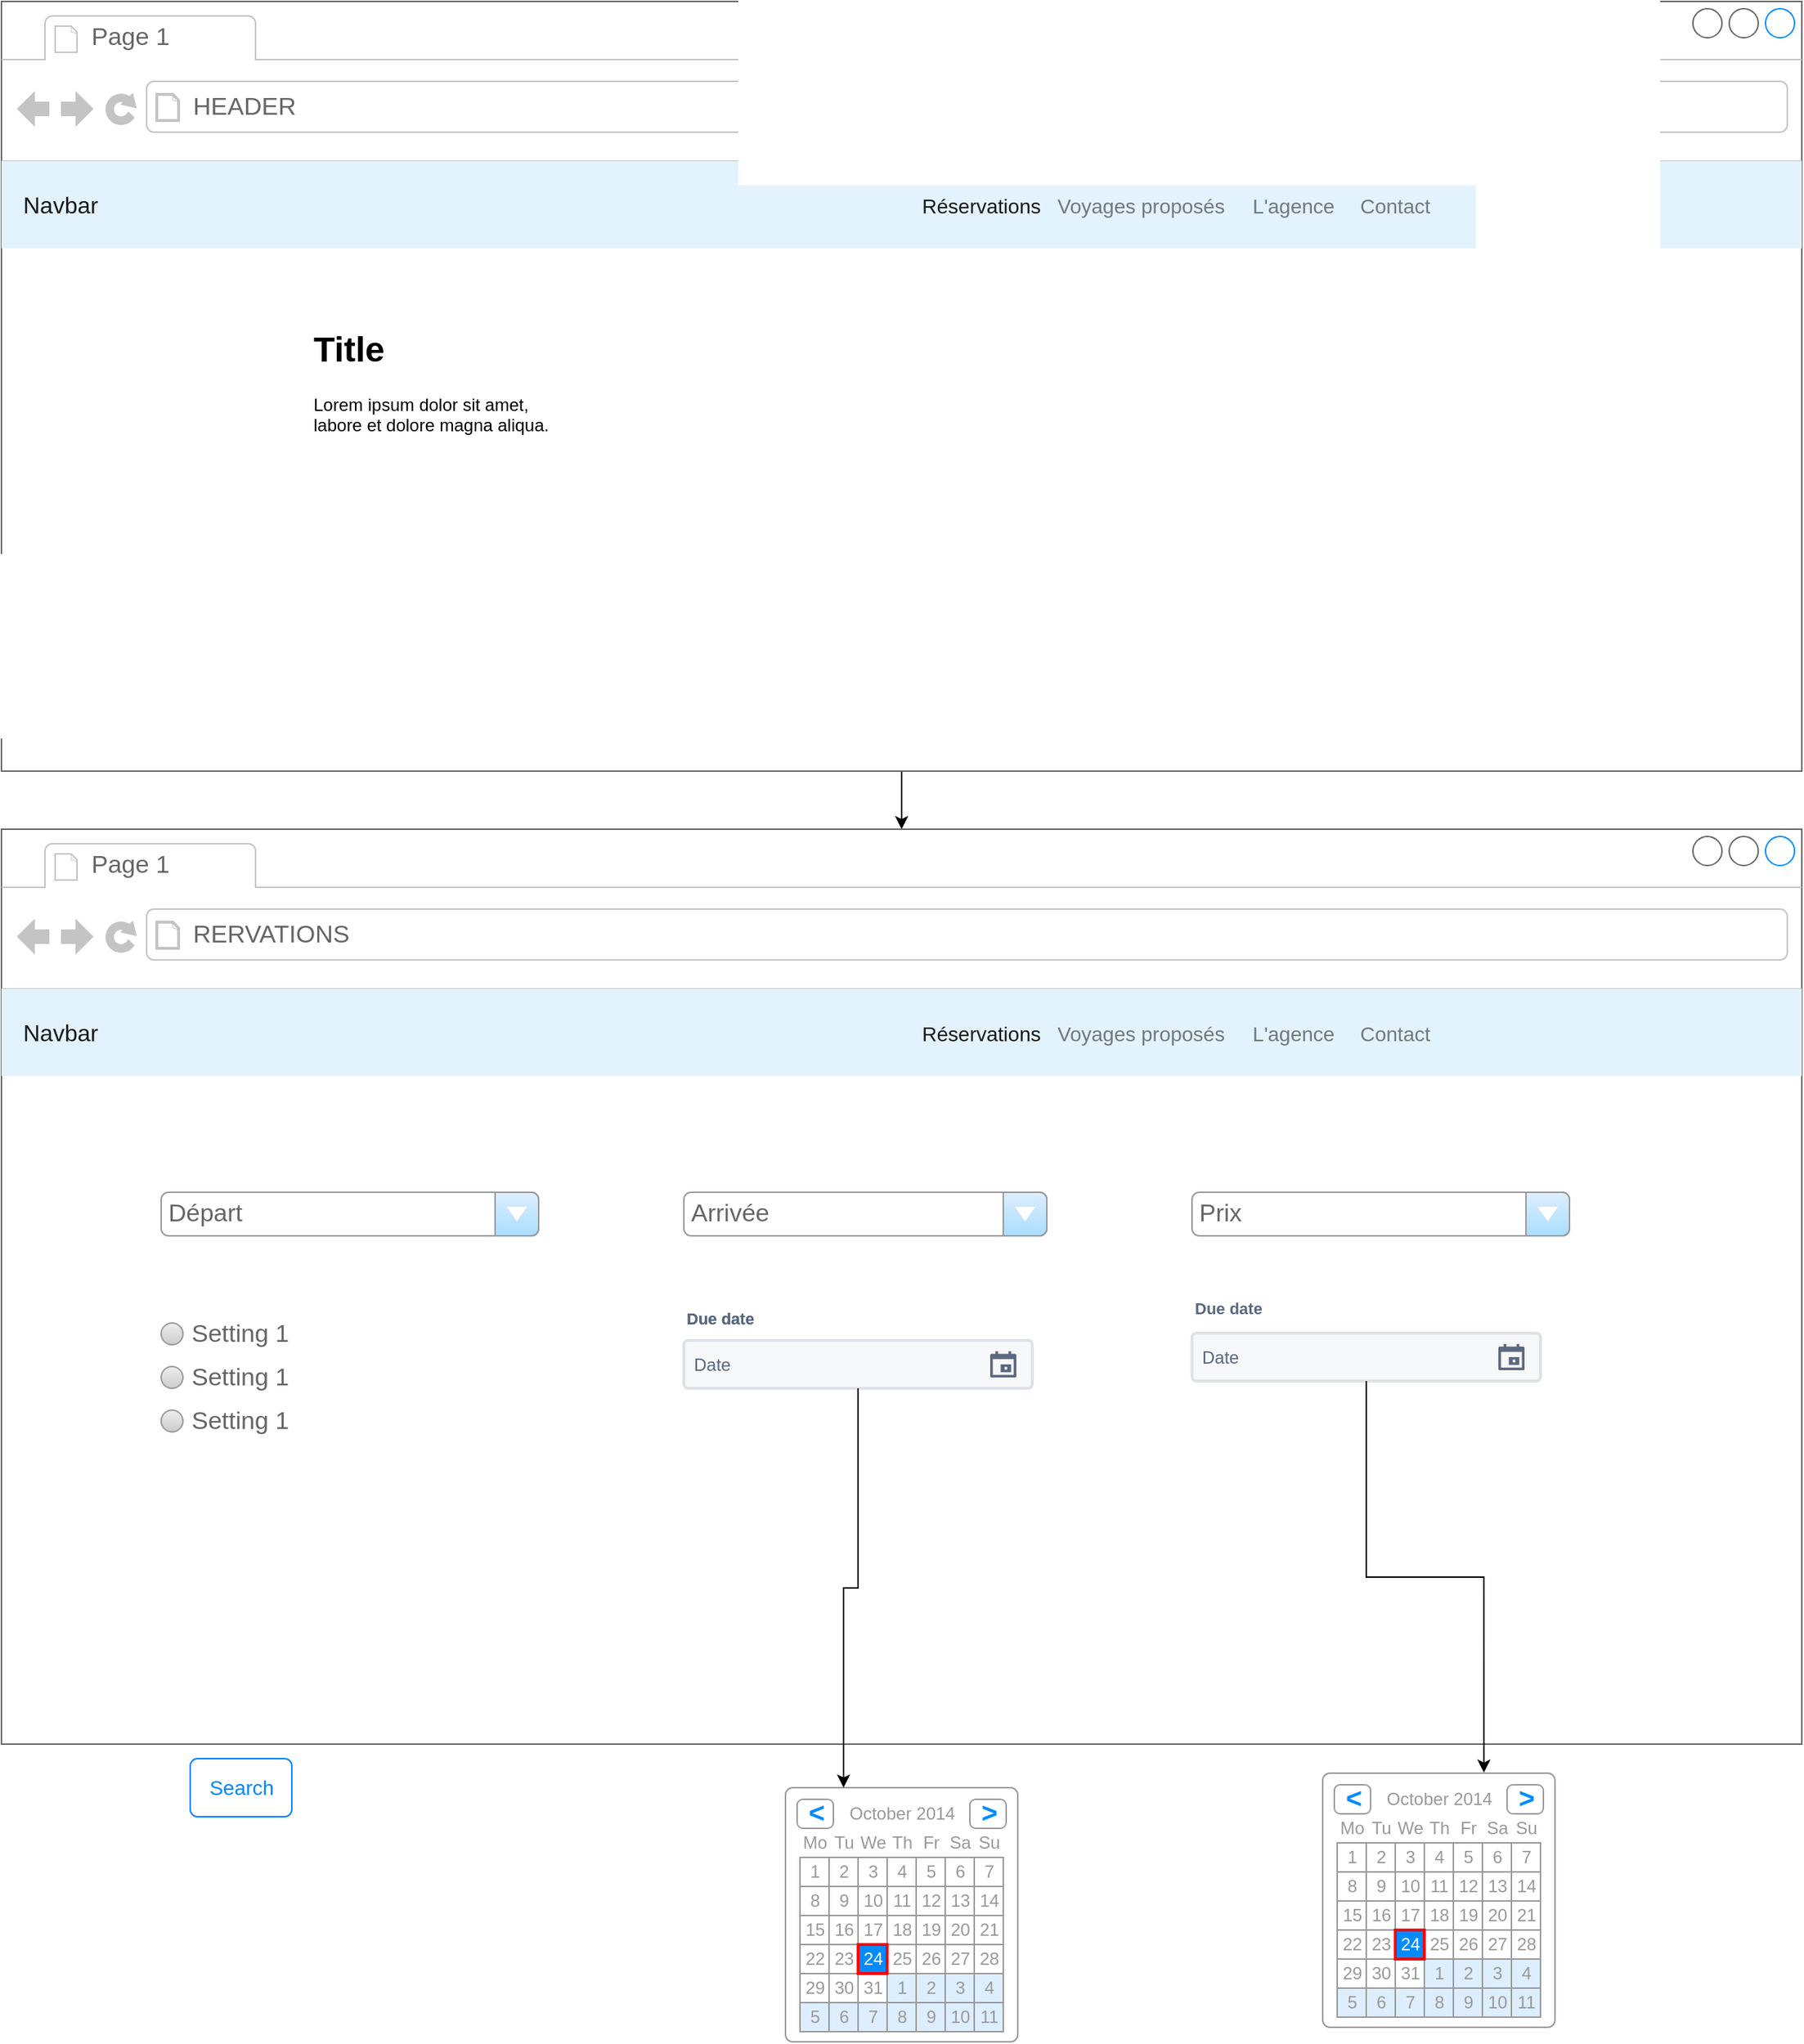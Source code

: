 <mxfile version="13.8.8" type="github">
  <diagram name="Page-1" id="c9db0220-8083-56f3-ca83-edcdcd058819">
    <mxGraphModel dx="1673" dy="898" grid="1" gridSize="10" guides="1" tooltips="1" connect="1" arrows="1" fold="1" page="1" pageScale="1.5" pageWidth="826" pageHeight="1169" background="#ffffff" math="0" shadow="0">
      <root>
        <mxCell id="0" style=";html=1;" />
        <mxCell id="1" style=";html=1;" parent="0" />
        <mxCell id="EUb9MlbGdf1UFo7gAHsa-26" value="" style="edgeStyle=orthogonalEdgeStyle;rounded=0;orthogonalLoop=1;jettySize=auto;html=1;" edge="1" parent="1" source="EUb9MlbGdf1UFo7gAHsa-1" target="EUb9MlbGdf1UFo7gAHsa-15">
          <mxGeometry relative="1" as="geometry" />
        </mxCell>
        <mxCell id="EUb9MlbGdf1UFo7gAHsa-1" value="" style="strokeWidth=1;shadow=0;dashed=0;align=center;html=1;shape=mxgraph.mockup.containers.browserWindow;rSize=0;strokeColor=#666666;strokeColor2=#008cff;strokeColor3=#c4c4c4;mainText=,;recursiveResize=0;" vertex="1" parent="1">
          <mxGeometry x="40" width="1240" height="530" as="geometry" />
        </mxCell>
        <mxCell id="EUb9MlbGdf1UFo7gAHsa-2" value="Page 1" style="strokeWidth=1;shadow=0;dashed=0;align=center;html=1;shape=mxgraph.mockup.containers.anchor;fontSize=17;fontColor=#666666;align=left;" vertex="1" parent="EUb9MlbGdf1UFo7gAHsa-1">
          <mxGeometry x="60" y="12" width="110" height="26" as="geometry" />
        </mxCell>
        <mxCell id="EUb9MlbGdf1UFo7gAHsa-3" value="HEADER" style="strokeWidth=1;shadow=0;dashed=0;align=center;html=1;shape=mxgraph.mockup.containers.anchor;rSize=0;fontSize=17;fontColor=#666666;align=left;" vertex="1" parent="EUb9MlbGdf1UFo7gAHsa-1">
          <mxGeometry x="130" y="60" width="250" height="26" as="geometry" />
        </mxCell>
        <mxCell id="EUb9MlbGdf1UFo7gAHsa-4" value="Navbar" style="html=1;shadow=0;dashed=0;fillColor=#E3F3FD;strokeColor=none;fontSize=16;fontColor=#161819;align=left;spacing=15;" vertex="1" parent="EUb9MlbGdf1UFo7gAHsa-1">
          <mxGeometry y="110" width="1240" height="60" as="geometry" />
        </mxCell>
        <mxCell id="EUb9MlbGdf1UFo7gAHsa-5" value="Réservations" style="fillColor=none;strokeColor=none;fontSize=14;fontColor=#161819;align=center;" vertex="1" parent="EUb9MlbGdf1UFo7gAHsa-4">
          <mxGeometry width="70" height="40" relative="1" as="geometry">
            <mxPoint x="640" y="10" as="offset" />
          </mxGeometry>
        </mxCell>
        <mxCell id="EUb9MlbGdf1UFo7gAHsa-6" value="Voyages proposés" style="fillColor=none;strokeColor=none;fontSize=14;fontColor=#71797E;align=center;" vertex="1" parent="EUb9MlbGdf1UFo7gAHsa-4">
          <mxGeometry width="70" height="40" relative="1" as="geometry">
            <mxPoint x="750" y="10" as="offset" />
          </mxGeometry>
        </mxCell>
        <mxCell id="EUb9MlbGdf1UFo7gAHsa-7" value="L&#39;agence" style="fillColor=none;strokeColor=none;fontSize=14;fontColor=#71797E;align=center;spacingRight=0;" vertex="1" parent="EUb9MlbGdf1UFo7gAHsa-4">
          <mxGeometry width="80" height="40" relative="1" as="geometry">
            <mxPoint x="850" y="10" as="offset" />
          </mxGeometry>
        </mxCell>
        <mxCell id="EUb9MlbGdf1UFo7gAHsa-8" value="Contact" style="fillColor=none;strokeColor=none;fontSize=14;fontColor=#71797E;align=center;" vertex="1" parent="EUb9MlbGdf1UFo7gAHsa-4">
          <mxGeometry width="80" height="40" relative="1" as="geometry">
            <mxPoint x="920" y="10" as="offset" />
          </mxGeometry>
        </mxCell>
        <mxCell id="EUb9MlbGdf1UFo7gAHsa-11" value="&lt;h1&gt;Title&lt;br&gt;&lt;/h1&gt;&lt;p&gt;Lorem ipsum dolor sit amet, labore et dolore magna aliqua.&lt;/p&gt;" style="text;html=1;strokeColor=none;fillColor=none;spacing=5;spacingTop=-20;whiteSpace=wrap;overflow=hidden;rounded=0;" vertex="1" parent="EUb9MlbGdf1UFo7gAHsa-1">
          <mxGeometry x="210" y="220" width="190" height="120" as="geometry" />
        </mxCell>
        <mxCell id="EUb9MlbGdf1UFo7gAHsa-13" value="" style="shape=image;html=1;verticalAlign=top;verticalLabelPosition=bottom;labelBackgroundColor=#ffffff;imageAspect=0;aspect=fixed;image=https://cdn4.iconfinder.com/data/icons/evil-icons-user-interface/64/picture-128.png" vertex="1" parent="EUb9MlbGdf1UFo7gAHsa-1">
          <mxGeometry x="390" y="160" width="320" height="320" as="geometry" />
        </mxCell>
        <mxCell id="EUb9MlbGdf1UFo7gAHsa-15" value="" style="strokeWidth=1;shadow=0;dashed=0;align=center;html=1;shape=mxgraph.mockup.containers.browserWindow;rSize=0;strokeColor=#666666;strokeColor2=#008cff;strokeColor3=#c4c4c4;mainText=,;recursiveResize=0;" vertex="1" parent="1">
          <mxGeometry x="40" y="570" width="1240" height="630" as="geometry" />
        </mxCell>
        <mxCell id="EUb9MlbGdf1UFo7gAHsa-16" value="Page 1" style="strokeWidth=1;shadow=0;dashed=0;align=center;html=1;shape=mxgraph.mockup.containers.anchor;fontSize=17;fontColor=#666666;align=left;" vertex="1" parent="EUb9MlbGdf1UFo7gAHsa-15">
          <mxGeometry x="60" y="12" width="110" height="26" as="geometry" />
        </mxCell>
        <mxCell id="EUb9MlbGdf1UFo7gAHsa-17" value="RERVATIONS" style="strokeWidth=1;shadow=0;dashed=0;align=center;html=1;shape=mxgraph.mockup.containers.anchor;rSize=0;fontSize=17;fontColor=#666666;align=left;" vertex="1" parent="EUb9MlbGdf1UFo7gAHsa-15">
          <mxGeometry x="130" y="60" width="250" height="26" as="geometry" />
        </mxCell>
        <mxCell id="EUb9MlbGdf1UFo7gAHsa-23" value="Search" style="html=1;shadow=0;dashed=0;shape=mxgraph.bootstrap.rrect;rSize=5;fontSize=14;fontColor=#0085FC;strokeColor=#0085FC;fillColor=none;" vertex="1" parent="EUb9MlbGdf1UFo7gAHsa-15">
          <mxGeometry x="1" width="70" height="40" relative="1" as="geometry">
            <mxPoint x="-1110" y="640" as="offset" />
          </mxGeometry>
        </mxCell>
        <mxCell id="EUb9MlbGdf1UFo7gAHsa-27" value="Navbar" style="html=1;shadow=0;dashed=0;fillColor=#E3F3FD;strokeColor=none;fontSize=16;fontColor=#161819;align=left;spacing=15;" vertex="1" parent="EUb9MlbGdf1UFo7gAHsa-15">
          <mxGeometry y="110" width="1240" height="60" as="geometry" />
        </mxCell>
        <mxCell id="EUb9MlbGdf1UFo7gAHsa-28" value="Réservations" style="fillColor=none;strokeColor=none;fontSize=14;fontColor=#161819;align=center;" vertex="1" parent="EUb9MlbGdf1UFo7gAHsa-27">
          <mxGeometry width="70" height="40" relative="1" as="geometry">
            <mxPoint x="640" y="10" as="offset" />
          </mxGeometry>
        </mxCell>
        <mxCell id="EUb9MlbGdf1UFo7gAHsa-29" value="Voyages proposés" style="fillColor=none;strokeColor=none;fontSize=14;fontColor=#71797E;align=center;" vertex="1" parent="EUb9MlbGdf1UFo7gAHsa-27">
          <mxGeometry width="70" height="40" relative="1" as="geometry">
            <mxPoint x="750" y="10" as="offset" />
          </mxGeometry>
        </mxCell>
        <mxCell id="EUb9MlbGdf1UFo7gAHsa-30" value="L&#39;agence" style="fillColor=none;strokeColor=none;fontSize=14;fontColor=#71797E;align=center;spacingRight=0;" vertex="1" parent="EUb9MlbGdf1UFo7gAHsa-27">
          <mxGeometry width="80" height="40" relative="1" as="geometry">
            <mxPoint x="850" y="10" as="offset" />
          </mxGeometry>
        </mxCell>
        <mxCell id="EUb9MlbGdf1UFo7gAHsa-31" value="Contact" style="fillColor=none;strokeColor=none;fontSize=14;fontColor=#71797E;align=center;" vertex="1" parent="EUb9MlbGdf1UFo7gAHsa-27">
          <mxGeometry width="80" height="40" relative="1" as="geometry">
            <mxPoint x="920" y="10" as="offset" />
          </mxGeometry>
        </mxCell>
        <mxCell id="EUb9MlbGdf1UFo7gAHsa-194" value="Départ" style="strokeWidth=1;shadow=0;dashed=0;align=center;html=1;shape=mxgraph.mockup.forms.comboBox;strokeColor=#999999;fillColor=#ddeeff;align=left;fillColor2=#aaddff;mainText=;fontColor=#666666;fontSize=17;spacingLeft=3;" vertex="1" parent="EUb9MlbGdf1UFo7gAHsa-15">
          <mxGeometry x="110" y="250" width="260" height="30" as="geometry" />
        </mxCell>
        <mxCell id="EUb9MlbGdf1UFo7gAHsa-193" value="Arrivée" style="strokeWidth=1;shadow=0;dashed=0;align=center;html=1;shape=mxgraph.mockup.forms.comboBox;strokeColor=#999999;fillColor=#ddeeff;align=left;fillColor2=#aaddff;mainText=;fontColor=#666666;fontSize=17;spacingLeft=3;" vertex="1" parent="EUb9MlbGdf1UFo7gAHsa-15">
          <mxGeometry x="470" y="250" width="250" height="30" as="geometry" />
        </mxCell>
        <mxCell id="EUb9MlbGdf1UFo7gAHsa-192" value="Prix" style="strokeWidth=1;shadow=0;dashed=0;align=center;html=1;shape=mxgraph.mockup.forms.comboBox;strokeColor=#999999;fillColor=#ddeeff;align=left;fillColor2=#aaddff;mainText=;fontColor=#666666;fontSize=17;spacingLeft=3;" vertex="1" parent="EUb9MlbGdf1UFo7gAHsa-15">
          <mxGeometry x="820" y="250" width="260" height="30" as="geometry" />
        </mxCell>
        <mxCell id="EUb9MlbGdf1UFo7gAHsa-195" value="Setting 1" style="shape=ellipse;fillColor=#eeeeee;strokeColor=#999999;gradientColor=#cccccc;html=1;align=left;spacingLeft=4;fontSize=17;fontColor=#666666;labelPosition=right;shadow=0;" vertex="1" parent="EUb9MlbGdf1UFo7gAHsa-15">
          <mxGeometry x="110" y="340" width="15" height="15" as="geometry" />
        </mxCell>
        <mxCell id="EUb9MlbGdf1UFo7gAHsa-196" value="Setting 1" style="shape=ellipse;fillColor=#eeeeee;strokeColor=#999999;gradientColor=#cccccc;html=1;align=left;spacingLeft=4;fontSize=17;fontColor=#666666;labelPosition=right;shadow=0;" vertex="1" parent="EUb9MlbGdf1UFo7gAHsa-15">
          <mxGeometry x="110" y="370" width="15" height="15" as="geometry" />
        </mxCell>
        <mxCell id="EUb9MlbGdf1UFo7gAHsa-198" value="Setting 1" style="shape=ellipse;fillColor=#eeeeee;strokeColor=#999999;gradientColor=#cccccc;html=1;align=left;spacingLeft=4;fontSize=17;fontColor=#666666;labelPosition=right;shadow=0;" vertex="1" parent="EUb9MlbGdf1UFo7gAHsa-15">
          <mxGeometry x="110" y="400" width="15" height="15" as="geometry" />
        </mxCell>
        <mxCell id="EUb9MlbGdf1UFo7gAHsa-199" value="Due date" style="fillColor=none;strokeColor=none;html=1;fontSize=11;fontStyle=0;align=left;fontColor=#596780;fontStyle=1;fontSize=11" vertex="1" parent="EUb9MlbGdf1UFo7gAHsa-15">
          <mxGeometry x="470" y="327" width="240" height="20" as="geometry" />
        </mxCell>
        <mxCell id="EUb9MlbGdf1UFo7gAHsa-200" value="Date" style="rounded=1;arcSize=9;fillColor=#F7F8F9;align=left;spacingLeft=5;strokeColor=#DEE1E6;html=1;strokeWidth=2;fontColor=#596780;fontSize=12" vertex="1" parent="EUb9MlbGdf1UFo7gAHsa-15">
          <mxGeometry x="470" y="352" width="240" height="33" as="geometry" />
        </mxCell>
        <mxCell id="EUb9MlbGdf1UFo7gAHsa-201" value="" style="shape=mxgraph.gmdl.calendar;fillColor=#5A6881;strokeColor=none" vertex="1" parent="EUb9MlbGdf1UFo7gAHsa-200">
          <mxGeometry x="1" y="0.5" width="18" height="18" relative="1" as="geometry">
            <mxPoint x="-29" y="-9" as="offset" />
          </mxGeometry>
        </mxCell>
        <mxCell id="EUb9MlbGdf1UFo7gAHsa-203" value="Date" style="rounded=1;arcSize=9;fillColor=#F7F8F9;align=left;spacingLeft=5;strokeColor=#DEE1E6;html=1;strokeWidth=2;fontColor=#596780;fontSize=12" vertex="1" parent="EUb9MlbGdf1UFo7gAHsa-15">
          <mxGeometry x="820" y="347" width="240" height="33" as="geometry" />
        </mxCell>
        <mxCell id="EUb9MlbGdf1UFo7gAHsa-204" value="" style="shape=mxgraph.gmdl.calendar;fillColor=#5A6881;strokeColor=none" vertex="1" parent="EUb9MlbGdf1UFo7gAHsa-203">
          <mxGeometry x="1" y="0.5" width="18" height="18" relative="1" as="geometry">
            <mxPoint x="-29" y="-9" as="offset" />
          </mxGeometry>
        </mxCell>
        <mxCell id="EUb9MlbGdf1UFo7gAHsa-205" value="Due date" style="fillColor=none;strokeColor=none;html=1;fontSize=11;fontStyle=0;align=left;fontColor=#596780;fontStyle=1;fontSize=11" vertex="1" parent="EUb9MlbGdf1UFo7gAHsa-15">
          <mxGeometry x="820" y="320" width="240" height="20" as="geometry" />
        </mxCell>
        <mxCell id="EUb9MlbGdf1UFo7gAHsa-85" value="" style="strokeWidth=1;shadow=0;dashed=0;align=center;html=1;shape=mxgraph.mockup.forms.rrect;rSize=5;strokeColor=#999999;fillColor=#ffffff;" vertex="1" parent="1">
          <mxGeometry x="950" y="1220" width="160" height="175" as="geometry" />
        </mxCell>
        <mxCell id="EUb9MlbGdf1UFo7gAHsa-86" value="October 2014" style="strokeWidth=1;shadow=0;dashed=0;align=center;html=1;shape=mxgraph.mockup.forms.anchor;fontColor=#999999;" vertex="1" parent="EUb9MlbGdf1UFo7gAHsa-85">
          <mxGeometry x="30" y="8" width="100" height="20" as="geometry" />
        </mxCell>
        <mxCell id="EUb9MlbGdf1UFo7gAHsa-87" value="&lt;" style="strokeWidth=1;shadow=0;dashed=0;align=center;html=1;shape=mxgraph.mockup.forms.rrect;rSize=4;strokeColor=#999999;fontColor=#008cff;fontSize=19;fontStyle=1;" vertex="1" parent="EUb9MlbGdf1UFo7gAHsa-85">
          <mxGeometry x="8" y="8" width="25" height="20" as="geometry" />
        </mxCell>
        <mxCell id="EUb9MlbGdf1UFo7gAHsa-88" value="&gt;" style="strokeWidth=1;shadow=0;dashed=0;align=center;html=1;shape=mxgraph.mockup.forms.rrect;rSize=4;strokeColor=#999999;fontColor=#008cff;fontSize=19;fontStyle=1;" vertex="1" parent="EUb9MlbGdf1UFo7gAHsa-85">
          <mxGeometry x="127" y="8" width="25" height="20" as="geometry" />
        </mxCell>
        <mxCell id="EUb9MlbGdf1UFo7gAHsa-89" value="Mo" style="strokeWidth=1;shadow=0;dashed=0;align=center;html=1;shape=mxgraph.mockup.forms.anchor;fontColor=#999999;" vertex="1" parent="EUb9MlbGdf1UFo7gAHsa-85">
          <mxGeometry x="10" y="28" width="20" height="20" as="geometry" />
        </mxCell>
        <mxCell id="EUb9MlbGdf1UFo7gAHsa-90" value="Tu" style="strokeWidth=1;shadow=0;dashed=0;align=center;html=1;shape=mxgraph.mockup.forms.anchor;fontColor=#999999;" vertex="1" parent="EUb9MlbGdf1UFo7gAHsa-85">
          <mxGeometry x="30" y="28" width="20" height="20" as="geometry" />
        </mxCell>
        <mxCell id="EUb9MlbGdf1UFo7gAHsa-91" value="We" style="strokeWidth=1;shadow=0;dashed=0;align=center;html=1;shape=mxgraph.mockup.forms.anchor;fontColor=#999999;" vertex="1" parent="EUb9MlbGdf1UFo7gAHsa-85">
          <mxGeometry x="50" y="28" width="20" height="20" as="geometry" />
        </mxCell>
        <mxCell id="EUb9MlbGdf1UFo7gAHsa-92" value="Th" style="strokeWidth=1;shadow=0;dashed=0;align=center;html=1;shape=mxgraph.mockup.forms.anchor;fontColor=#999999;" vertex="1" parent="EUb9MlbGdf1UFo7gAHsa-85">
          <mxGeometry x="70" y="28" width="20" height="20" as="geometry" />
        </mxCell>
        <mxCell id="EUb9MlbGdf1UFo7gAHsa-93" value="Fr" style="strokeWidth=1;shadow=0;dashed=0;align=center;html=1;shape=mxgraph.mockup.forms.anchor;fontColor=#999999;" vertex="1" parent="EUb9MlbGdf1UFo7gAHsa-85">
          <mxGeometry x="90" y="28" width="20" height="20" as="geometry" />
        </mxCell>
        <mxCell id="EUb9MlbGdf1UFo7gAHsa-94" value="Sa" style="strokeWidth=1;shadow=0;dashed=0;align=center;html=1;shape=mxgraph.mockup.forms.anchor;fontColor=#999999;" vertex="1" parent="EUb9MlbGdf1UFo7gAHsa-85">
          <mxGeometry x="110" y="28" width="20" height="20" as="geometry" />
        </mxCell>
        <mxCell id="EUb9MlbGdf1UFo7gAHsa-95" value="Su" style="strokeWidth=1;shadow=0;dashed=0;align=center;html=1;shape=mxgraph.mockup.forms.anchor;fontColor=#999999;" vertex="1" parent="EUb9MlbGdf1UFo7gAHsa-85">
          <mxGeometry x="130" y="28" width="20" height="20" as="geometry" />
        </mxCell>
        <mxCell id="EUb9MlbGdf1UFo7gAHsa-96" value="1" style="strokeWidth=1;shadow=0;dashed=0;align=center;html=1;shape=mxgraph.mockup.forms.rrect;rSize=0;strokeColor=#999999;fontColor=#999999;" vertex="1" parent="EUb9MlbGdf1UFo7gAHsa-85">
          <mxGeometry x="10" y="48" width="20" height="20" as="geometry" />
        </mxCell>
        <mxCell id="EUb9MlbGdf1UFo7gAHsa-97" value="2" style="strokeWidth=1;shadow=0;dashed=0;align=center;html=1;shape=mxgraph.mockup.forms.rrect;rSize=0;strokeColor=#999999;fontColor=#999999;" vertex="1" parent="EUb9MlbGdf1UFo7gAHsa-85">
          <mxGeometry x="30" y="48" width="20" height="20" as="geometry" />
        </mxCell>
        <mxCell id="EUb9MlbGdf1UFo7gAHsa-98" value="3" style="strokeWidth=1;shadow=0;dashed=0;align=center;html=1;shape=mxgraph.mockup.forms.rrect;rSize=0;strokeColor=#999999;fontColor=#999999;" vertex="1" parent="EUb9MlbGdf1UFo7gAHsa-85">
          <mxGeometry x="50" y="48" width="20" height="20" as="geometry" />
        </mxCell>
        <mxCell id="EUb9MlbGdf1UFo7gAHsa-99" value="4" style="strokeWidth=1;shadow=0;dashed=0;align=center;html=1;shape=mxgraph.mockup.forms.rrect;rSize=0;strokeColor=#999999;fontColor=#999999;" vertex="1" parent="EUb9MlbGdf1UFo7gAHsa-85">
          <mxGeometry x="70" y="48" width="20" height="20" as="geometry" />
        </mxCell>
        <mxCell id="EUb9MlbGdf1UFo7gAHsa-100" value="5" style="strokeWidth=1;shadow=0;dashed=0;align=center;html=1;shape=mxgraph.mockup.forms.rrect;rSize=0;strokeColor=#999999;fontColor=#999999;" vertex="1" parent="EUb9MlbGdf1UFo7gAHsa-85">
          <mxGeometry x="90" y="48" width="20" height="20" as="geometry" />
        </mxCell>
        <mxCell id="EUb9MlbGdf1UFo7gAHsa-101" value="6" style="strokeWidth=1;shadow=0;dashed=0;align=center;html=1;shape=mxgraph.mockup.forms.rrect;rSize=0;strokeColor=#999999;fontColor=#999999;" vertex="1" parent="EUb9MlbGdf1UFo7gAHsa-85">
          <mxGeometry x="110" y="48" width="20" height="20" as="geometry" />
        </mxCell>
        <mxCell id="EUb9MlbGdf1UFo7gAHsa-102" value="7" style="strokeWidth=1;shadow=0;dashed=0;align=center;html=1;shape=mxgraph.mockup.forms.rrect;rSize=0;strokeColor=#999999;fontColor=#999999;" vertex="1" parent="EUb9MlbGdf1UFo7gAHsa-85">
          <mxGeometry x="130" y="48" width="20" height="20" as="geometry" />
        </mxCell>
        <mxCell id="EUb9MlbGdf1UFo7gAHsa-103" value="8" style="strokeWidth=1;shadow=0;dashed=0;align=center;html=1;shape=mxgraph.mockup.forms.rrect;rSize=0;strokeColor=#999999;fontColor=#999999;" vertex="1" parent="EUb9MlbGdf1UFo7gAHsa-85">
          <mxGeometry x="10" y="68" width="20" height="20" as="geometry" />
        </mxCell>
        <mxCell id="EUb9MlbGdf1UFo7gAHsa-104" value="9" style="strokeWidth=1;shadow=0;dashed=0;align=center;html=1;shape=mxgraph.mockup.forms.rrect;rSize=0;strokeColor=#999999;fontColor=#999999;" vertex="1" parent="EUb9MlbGdf1UFo7gAHsa-85">
          <mxGeometry x="30" y="68" width="20" height="20" as="geometry" />
        </mxCell>
        <mxCell id="EUb9MlbGdf1UFo7gAHsa-105" value="10" style="strokeWidth=1;shadow=0;dashed=0;align=center;html=1;shape=mxgraph.mockup.forms.rrect;rSize=0;strokeColor=#999999;fontColor=#999999;" vertex="1" parent="EUb9MlbGdf1UFo7gAHsa-85">
          <mxGeometry x="50" y="68" width="20" height="20" as="geometry" />
        </mxCell>
        <mxCell id="EUb9MlbGdf1UFo7gAHsa-106" value="11" style="strokeWidth=1;shadow=0;dashed=0;align=center;html=1;shape=mxgraph.mockup.forms.rrect;rSize=0;strokeColor=#999999;fontColor=#999999;" vertex="1" parent="EUb9MlbGdf1UFo7gAHsa-85">
          <mxGeometry x="70" y="68" width="20" height="20" as="geometry" />
        </mxCell>
        <mxCell id="EUb9MlbGdf1UFo7gAHsa-107" value="12" style="strokeWidth=1;shadow=0;dashed=0;align=center;html=1;shape=mxgraph.mockup.forms.rrect;rSize=0;strokeColor=#999999;fontColor=#999999;" vertex="1" parent="EUb9MlbGdf1UFo7gAHsa-85">
          <mxGeometry x="90" y="68" width="20" height="20" as="geometry" />
        </mxCell>
        <mxCell id="EUb9MlbGdf1UFo7gAHsa-108" value="13" style="strokeWidth=1;shadow=0;dashed=0;align=center;html=1;shape=mxgraph.mockup.forms.rrect;rSize=0;strokeColor=#999999;fontColor=#999999;" vertex="1" parent="EUb9MlbGdf1UFo7gAHsa-85">
          <mxGeometry x="110" y="68" width="20" height="20" as="geometry" />
        </mxCell>
        <mxCell id="EUb9MlbGdf1UFo7gAHsa-109" value="14" style="strokeWidth=1;shadow=0;dashed=0;align=center;html=1;shape=mxgraph.mockup.forms.rrect;rSize=0;strokeColor=#999999;fontColor=#999999;" vertex="1" parent="EUb9MlbGdf1UFo7gAHsa-85">
          <mxGeometry x="130" y="68" width="20" height="20" as="geometry" />
        </mxCell>
        <mxCell id="EUb9MlbGdf1UFo7gAHsa-110" value="15" style="strokeWidth=1;shadow=0;dashed=0;align=center;html=1;shape=mxgraph.mockup.forms.rrect;rSize=0;strokeColor=#999999;fontColor=#999999;" vertex="1" parent="EUb9MlbGdf1UFo7gAHsa-85">
          <mxGeometry x="10" y="88" width="20" height="20" as="geometry" />
        </mxCell>
        <mxCell id="EUb9MlbGdf1UFo7gAHsa-111" value="16" style="strokeWidth=1;shadow=0;dashed=0;align=center;html=1;shape=mxgraph.mockup.forms.rrect;rSize=0;strokeColor=#999999;fontColor=#999999;" vertex="1" parent="EUb9MlbGdf1UFo7gAHsa-85">
          <mxGeometry x="30" y="88" width="20" height="20" as="geometry" />
        </mxCell>
        <mxCell id="EUb9MlbGdf1UFo7gAHsa-112" value="17" style="strokeWidth=1;shadow=0;dashed=0;align=center;html=1;shape=mxgraph.mockup.forms.rrect;rSize=0;strokeColor=#999999;fontColor=#999999;" vertex="1" parent="EUb9MlbGdf1UFo7gAHsa-85">
          <mxGeometry x="50" y="88" width="20" height="20" as="geometry" />
        </mxCell>
        <mxCell id="EUb9MlbGdf1UFo7gAHsa-113" value="18" style="strokeWidth=1;shadow=0;dashed=0;align=center;html=1;shape=mxgraph.mockup.forms.rrect;rSize=0;strokeColor=#999999;fontColor=#999999;" vertex="1" parent="EUb9MlbGdf1UFo7gAHsa-85">
          <mxGeometry x="70" y="88" width="20" height="20" as="geometry" />
        </mxCell>
        <mxCell id="EUb9MlbGdf1UFo7gAHsa-114" value="19" style="strokeWidth=1;shadow=0;dashed=0;align=center;html=1;shape=mxgraph.mockup.forms.rrect;rSize=0;strokeColor=#999999;fontColor=#999999;" vertex="1" parent="EUb9MlbGdf1UFo7gAHsa-85">
          <mxGeometry x="90" y="88" width="20" height="20" as="geometry" />
        </mxCell>
        <mxCell id="EUb9MlbGdf1UFo7gAHsa-115" value="20" style="strokeWidth=1;shadow=0;dashed=0;align=center;html=1;shape=mxgraph.mockup.forms.rrect;rSize=0;strokeColor=#999999;fontColor=#999999;" vertex="1" parent="EUb9MlbGdf1UFo7gAHsa-85">
          <mxGeometry x="110" y="88" width="20" height="20" as="geometry" />
        </mxCell>
        <mxCell id="EUb9MlbGdf1UFo7gAHsa-116" value="21" style="strokeWidth=1;shadow=0;dashed=0;align=center;html=1;shape=mxgraph.mockup.forms.rrect;rSize=0;strokeColor=#999999;fontColor=#999999;" vertex="1" parent="EUb9MlbGdf1UFo7gAHsa-85">
          <mxGeometry x="130" y="88" width="20" height="20" as="geometry" />
        </mxCell>
        <mxCell id="EUb9MlbGdf1UFo7gAHsa-117" value="22" style="strokeWidth=1;shadow=0;dashed=0;align=center;html=1;shape=mxgraph.mockup.forms.rrect;rSize=0;strokeColor=#999999;fontColor=#999999;" vertex="1" parent="EUb9MlbGdf1UFo7gAHsa-85">
          <mxGeometry x="10" y="108" width="20" height="20" as="geometry" />
        </mxCell>
        <mxCell id="EUb9MlbGdf1UFo7gAHsa-118" value="23" style="strokeWidth=1;shadow=0;dashed=0;align=center;html=1;shape=mxgraph.mockup.forms.rrect;rSize=0;strokeColor=#999999;fontColor=#999999;" vertex="1" parent="EUb9MlbGdf1UFo7gAHsa-85">
          <mxGeometry x="30" y="108" width="20" height="20" as="geometry" />
        </mxCell>
        <mxCell id="EUb9MlbGdf1UFo7gAHsa-119" value="25" style="strokeWidth=1;shadow=0;dashed=0;align=center;html=1;shape=mxgraph.mockup.forms.rrect;rSize=0;strokeColor=#999999;fontColor=#999999;" vertex="1" parent="EUb9MlbGdf1UFo7gAHsa-85">
          <mxGeometry x="70" y="108" width="20" height="20" as="geometry" />
        </mxCell>
        <mxCell id="EUb9MlbGdf1UFo7gAHsa-120" value="26" style="strokeWidth=1;shadow=0;dashed=0;align=center;html=1;shape=mxgraph.mockup.forms.rrect;rSize=0;strokeColor=#999999;fontColor=#999999;" vertex="1" parent="EUb9MlbGdf1UFo7gAHsa-85">
          <mxGeometry x="90" y="108" width="20" height="20" as="geometry" />
        </mxCell>
        <mxCell id="EUb9MlbGdf1UFo7gAHsa-121" value="27" style="strokeWidth=1;shadow=0;dashed=0;align=center;html=1;shape=mxgraph.mockup.forms.rrect;rSize=0;strokeColor=#999999;fontColor=#999999;" vertex="1" parent="EUb9MlbGdf1UFo7gAHsa-85">
          <mxGeometry x="110" y="108" width="20" height="20" as="geometry" />
        </mxCell>
        <mxCell id="EUb9MlbGdf1UFo7gAHsa-122" value="28" style="strokeWidth=1;shadow=0;dashed=0;align=center;html=1;shape=mxgraph.mockup.forms.rrect;rSize=0;strokeColor=#999999;fontColor=#999999;" vertex="1" parent="EUb9MlbGdf1UFo7gAHsa-85">
          <mxGeometry x="130" y="108" width="20" height="20" as="geometry" />
        </mxCell>
        <mxCell id="EUb9MlbGdf1UFo7gAHsa-123" value="29" style="strokeWidth=1;shadow=0;dashed=0;align=center;html=1;shape=mxgraph.mockup.forms.rrect;rSize=0;strokeColor=#999999;fontColor=#999999;" vertex="1" parent="EUb9MlbGdf1UFo7gAHsa-85">
          <mxGeometry x="10" y="128" width="20" height="20" as="geometry" />
        </mxCell>
        <mxCell id="EUb9MlbGdf1UFo7gAHsa-124" value="30" style="strokeWidth=1;shadow=0;dashed=0;align=center;html=1;shape=mxgraph.mockup.forms.rrect;rSize=0;strokeColor=#999999;fontColor=#999999;" vertex="1" parent="EUb9MlbGdf1UFo7gAHsa-85">
          <mxGeometry x="30" y="128" width="20" height="20" as="geometry" />
        </mxCell>
        <mxCell id="EUb9MlbGdf1UFo7gAHsa-125" value="31" style="strokeWidth=1;shadow=0;dashed=0;align=center;html=1;shape=mxgraph.mockup.forms.rrect;rSize=0;strokeColor=#999999;fontColor=#999999;" vertex="1" parent="EUb9MlbGdf1UFo7gAHsa-85">
          <mxGeometry x="50" y="128" width="20" height="20" as="geometry" />
        </mxCell>
        <mxCell id="EUb9MlbGdf1UFo7gAHsa-126" value="1" style="strokeWidth=1;shadow=0;dashed=0;align=center;html=1;shape=mxgraph.mockup.forms.rrect;rSize=0;strokeColor=#999999;fontColor=#999999;fillColor=#ddeeff;" vertex="1" parent="EUb9MlbGdf1UFo7gAHsa-85">
          <mxGeometry x="70" y="128" width="20" height="20" as="geometry" />
        </mxCell>
        <mxCell id="EUb9MlbGdf1UFo7gAHsa-127" value="2" style="strokeWidth=1;shadow=0;dashed=0;align=center;html=1;shape=mxgraph.mockup.forms.rrect;rSize=0;strokeColor=#999999;fontColor=#999999;fillColor=#ddeeff;" vertex="1" parent="EUb9MlbGdf1UFo7gAHsa-85">
          <mxGeometry x="90" y="128" width="20" height="20" as="geometry" />
        </mxCell>
        <mxCell id="EUb9MlbGdf1UFo7gAHsa-128" value="3" style="strokeWidth=1;shadow=0;dashed=0;align=center;html=1;shape=mxgraph.mockup.forms.rrect;rSize=0;strokeColor=#999999;fontColor=#999999;fillColor=#ddeeff;" vertex="1" parent="EUb9MlbGdf1UFo7gAHsa-85">
          <mxGeometry x="110" y="128" width="20" height="20" as="geometry" />
        </mxCell>
        <mxCell id="EUb9MlbGdf1UFo7gAHsa-129" value="4" style="strokeWidth=1;shadow=0;dashed=0;align=center;html=1;shape=mxgraph.mockup.forms.rrect;rSize=0;strokeColor=#999999;fontColor=#999999;fillColor=#ddeeff;" vertex="1" parent="EUb9MlbGdf1UFo7gAHsa-85">
          <mxGeometry x="130" y="128" width="20" height="20" as="geometry" />
        </mxCell>
        <mxCell id="EUb9MlbGdf1UFo7gAHsa-130" value="5" style="strokeWidth=1;shadow=0;dashed=0;align=center;html=1;shape=mxgraph.mockup.forms.rrect;rSize=0;strokeColor=#999999;fontColor=#999999;fillColor=#ddeeff;" vertex="1" parent="EUb9MlbGdf1UFo7gAHsa-85">
          <mxGeometry x="10" y="148" width="20" height="20" as="geometry" />
        </mxCell>
        <mxCell id="EUb9MlbGdf1UFo7gAHsa-131" value="6" style="strokeWidth=1;shadow=0;dashed=0;align=center;html=1;shape=mxgraph.mockup.forms.rrect;rSize=0;strokeColor=#999999;fontColor=#999999;fillColor=#ddeeff;" vertex="1" parent="EUb9MlbGdf1UFo7gAHsa-85">
          <mxGeometry x="30" y="148" width="20" height="20" as="geometry" />
        </mxCell>
        <mxCell id="EUb9MlbGdf1UFo7gAHsa-132" value="7" style="strokeWidth=1;shadow=0;dashed=0;align=center;html=1;shape=mxgraph.mockup.forms.rrect;rSize=0;strokeColor=#999999;fontColor=#999999;fillColor=#ddeeff;" vertex="1" parent="EUb9MlbGdf1UFo7gAHsa-85">
          <mxGeometry x="50" y="148" width="20" height="20" as="geometry" />
        </mxCell>
        <mxCell id="EUb9MlbGdf1UFo7gAHsa-133" value="8" style="strokeWidth=1;shadow=0;dashed=0;align=center;html=1;shape=mxgraph.mockup.forms.rrect;rSize=0;strokeColor=#999999;fontColor=#999999;fillColor=#ddeeff;" vertex="1" parent="EUb9MlbGdf1UFo7gAHsa-85">
          <mxGeometry x="70" y="148" width="20" height="20" as="geometry" />
        </mxCell>
        <mxCell id="EUb9MlbGdf1UFo7gAHsa-134" value="9" style="strokeWidth=1;shadow=0;dashed=0;align=center;html=1;shape=mxgraph.mockup.forms.rrect;rSize=0;strokeColor=#999999;fontColor=#999999;fillColor=#ddeeff;" vertex="1" parent="EUb9MlbGdf1UFo7gAHsa-85">
          <mxGeometry x="90" y="148" width="20" height="20" as="geometry" />
        </mxCell>
        <mxCell id="EUb9MlbGdf1UFo7gAHsa-135" value="10" style="strokeWidth=1;shadow=0;dashed=0;align=center;html=1;shape=mxgraph.mockup.forms.rrect;rSize=0;strokeColor=#999999;fontColor=#999999;fillColor=#ddeeff;" vertex="1" parent="EUb9MlbGdf1UFo7gAHsa-85">
          <mxGeometry x="110" y="148" width="20" height="20" as="geometry" />
        </mxCell>
        <mxCell id="EUb9MlbGdf1UFo7gAHsa-136" value="11" style="strokeWidth=1;shadow=0;dashed=0;align=center;html=1;shape=mxgraph.mockup.forms.rrect;rSize=0;strokeColor=#999999;fontColor=#999999;fillColor=#ddeeff;" vertex="1" parent="EUb9MlbGdf1UFo7gAHsa-85">
          <mxGeometry x="130" y="148" width="20" height="20" as="geometry" />
        </mxCell>
        <mxCell id="EUb9MlbGdf1UFo7gAHsa-137" value="24" style="strokeWidth=1;shadow=0;dashed=0;align=center;html=1;shape=mxgraph.mockup.forms.rrect;rSize=0;strokeColor=#ff0000;fontColor=#ffffff;strokeWidth=2;fillColor=#008cff;" vertex="1" parent="EUb9MlbGdf1UFo7gAHsa-85">
          <mxGeometry x="50" y="108" width="20" height="20" as="geometry" />
        </mxCell>
        <mxCell id="EUb9MlbGdf1UFo7gAHsa-202" value="Due date" style="fillColor=none;strokeColor=none;html=1;fontSize=11;fontStyle=0;align=left;fontColor=#596780;fontStyle=1;fontSize=11" vertex="1" parent="1">
          <mxGeometry x="510" y="897" width="240" height="20" as="geometry" />
        </mxCell>
        <mxCell id="EUb9MlbGdf1UFo7gAHsa-32" value="" style="strokeWidth=1;shadow=0;dashed=0;align=center;html=1;shape=mxgraph.mockup.forms.rrect;rSize=5;strokeColor=#999999;fillColor=#ffffff;" vertex="1" parent="1">
          <mxGeometry x="580" y="1230" width="160" height="175" as="geometry" />
        </mxCell>
        <mxCell id="EUb9MlbGdf1UFo7gAHsa-33" value="October 2014" style="strokeWidth=1;shadow=0;dashed=0;align=center;html=1;shape=mxgraph.mockup.forms.anchor;fontColor=#999999;" vertex="1" parent="EUb9MlbGdf1UFo7gAHsa-32">
          <mxGeometry x="30" y="8" width="100" height="20" as="geometry" />
        </mxCell>
        <mxCell id="EUb9MlbGdf1UFo7gAHsa-34" value="&lt;" style="strokeWidth=1;shadow=0;dashed=0;align=center;html=1;shape=mxgraph.mockup.forms.rrect;rSize=4;strokeColor=#999999;fontColor=#008cff;fontSize=19;fontStyle=1;" vertex="1" parent="EUb9MlbGdf1UFo7gAHsa-32">
          <mxGeometry x="8" y="8" width="25" height="20" as="geometry" />
        </mxCell>
        <mxCell id="EUb9MlbGdf1UFo7gAHsa-35" value="&gt;" style="strokeWidth=1;shadow=0;dashed=0;align=center;html=1;shape=mxgraph.mockup.forms.rrect;rSize=4;strokeColor=#999999;fontColor=#008cff;fontSize=19;fontStyle=1;" vertex="1" parent="EUb9MlbGdf1UFo7gAHsa-32">
          <mxGeometry x="127" y="8" width="25" height="20" as="geometry" />
        </mxCell>
        <mxCell id="EUb9MlbGdf1UFo7gAHsa-36" value="Mo" style="strokeWidth=1;shadow=0;dashed=0;align=center;html=1;shape=mxgraph.mockup.forms.anchor;fontColor=#999999;" vertex="1" parent="EUb9MlbGdf1UFo7gAHsa-32">
          <mxGeometry x="10" y="28" width="20" height="20" as="geometry" />
        </mxCell>
        <mxCell id="EUb9MlbGdf1UFo7gAHsa-37" value="Tu" style="strokeWidth=1;shadow=0;dashed=0;align=center;html=1;shape=mxgraph.mockup.forms.anchor;fontColor=#999999;" vertex="1" parent="EUb9MlbGdf1UFo7gAHsa-32">
          <mxGeometry x="30" y="28" width="20" height="20" as="geometry" />
        </mxCell>
        <mxCell id="EUb9MlbGdf1UFo7gAHsa-38" value="We" style="strokeWidth=1;shadow=0;dashed=0;align=center;html=1;shape=mxgraph.mockup.forms.anchor;fontColor=#999999;" vertex="1" parent="EUb9MlbGdf1UFo7gAHsa-32">
          <mxGeometry x="50" y="28" width="20" height="20" as="geometry" />
        </mxCell>
        <mxCell id="EUb9MlbGdf1UFo7gAHsa-39" value="Th" style="strokeWidth=1;shadow=0;dashed=0;align=center;html=1;shape=mxgraph.mockup.forms.anchor;fontColor=#999999;" vertex="1" parent="EUb9MlbGdf1UFo7gAHsa-32">
          <mxGeometry x="70" y="28" width="20" height="20" as="geometry" />
        </mxCell>
        <mxCell id="EUb9MlbGdf1UFo7gAHsa-40" value="Fr" style="strokeWidth=1;shadow=0;dashed=0;align=center;html=1;shape=mxgraph.mockup.forms.anchor;fontColor=#999999;" vertex="1" parent="EUb9MlbGdf1UFo7gAHsa-32">
          <mxGeometry x="90" y="28" width="20" height="20" as="geometry" />
        </mxCell>
        <mxCell id="EUb9MlbGdf1UFo7gAHsa-41" value="Sa" style="strokeWidth=1;shadow=0;dashed=0;align=center;html=1;shape=mxgraph.mockup.forms.anchor;fontColor=#999999;" vertex="1" parent="EUb9MlbGdf1UFo7gAHsa-32">
          <mxGeometry x="110" y="28" width="20" height="20" as="geometry" />
        </mxCell>
        <mxCell id="EUb9MlbGdf1UFo7gAHsa-42" value="Su" style="strokeWidth=1;shadow=0;dashed=0;align=center;html=1;shape=mxgraph.mockup.forms.anchor;fontColor=#999999;" vertex="1" parent="EUb9MlbGdf1UFo7gAHsa-32">
          <mxGeometry x="130" y="28" width="20" height="20" as="geometry" />
        </mxCell>
        <mxCell id="EUb9MlbGdf1UFo7gAHsa-43" value="1" style="strokeWidth=1;shadow=0;dashed=0;align=center;html=1;shape=mxgraph.mockup.forms.rrect;rSize=0;strokeColor=#999999;fontColor=#999999;" vertex="1" parent="EUb9MlbGdf1UFo7gAHsa-32">
          <mxGeometry x="10" y="48" width="20" height="20" as="geometry" />
        </mxCell>
        <mxCell id="EUb9MlbGdf1UFo7gAHsa-44" value="2" style="strokeWidth=1;shadow=0;dashed=0;align=center;html=1;shape=mxgraph.mockup.forms.rrect;rSize=0;strokeColor=#999999;fontColor=#999999;" vertex="1" parent="EUb9MlbGdf1UFo7gAHsa-32">
          <mxGeometry x="30" y="48" width="20" height="20" as="geometry" />
        </mxCell>
        <mxCell id="EUb9MlbGdf1UFo7gAHsa-45" value="3" style="strokeWidth=1;shadow=0;dashed=0;align=center;html=1;shape=mxgraph.mockup.forms.rrect;rSize=0;strokeColor=#999999;fontColor=#999999;" vertex="1" parent="EUb9MlbGdf1UFo7gAHsa-32">
          <mxGeometry x="50" y="48" width="20" height="20" as="geometry" />
        </mxCell>
        <mxCell id="EUb9MlbGdf1UFo7gAHsa-46" value="4" style="strokeWidth=1;shadow=0;dashed=0;align=center;html=1;shape=mxgraph.mockup.forms.rrect;rSize=0;strokeColor=#999999;fontColor=#999999;" vertex="1" parent="EUb9MlbGdf1UFo7gAHsa-32">
          <mxGeometry x="70" y="48" width="20" height="20" as="geometry" />
        </mxCell>
        <mxCell id="EUb9MlbGdf1UFo7gAHsa-47" value="5" style="strokeWidth=1;shadow=0;dashed=0;align=center;html=1;shape=mxgraph.mockup.forms.rrect;rSize=0;strokeColor=#999999;fontColor=#999999;" vertex="1" parent="EUb9MlbGdf1UFo7gAHsa-32">
          <mxGeometry x="90" y="48" width="20" height="20" as="geometry" />
        </mxCell>
        <mxCell id="EUb9MlbGdf1UFo7gAHsa-48" value="6" style="strokeWidth=1;shadow=0;dashed=0;align=center;html=1;shape=mxgraph.mockup.forms.rrect;rSize=0;strokeColor=#999999;fontColor=#999999;" vertex="1" parent="EUb9MlbGdf1UFo7gAHsa-32">
          <mxGeometry x="110" y="48" width="20" height="20" as="geometry" />
        </mxCell>
        <mxCell id="EUb9MlbGdf1UFo7gAHsa-49" value="7" style="strokeWidth=1;shadow=0;dashed=0;align=center;html=1;shape=mxgraph.mockup.forms.rrect;rSize=0;strokeColor=#999999;fontColor=#999999;" vertex="1" parent="EUb9MlbGdf1UFo7gAHsa-32">
          <mxGeometry x="130" y="48" width="20" height="20" as="geometry" />
        </mxCell>
        <mxCell id="EUb9MlbGdf1UFo7gAHsa-50" value="8" style="strokeWidth=1;shadow=0;dashed=0;align=center;html=1;shape=mxgraph.mockup.forms.rrect;rSize=0;strokeColor=#999999;fontColor=#999999;" vertex="1" parent="EUb9MlbGdf1UFo7gAHsa-32">
          <mxGeometry x="10" y="68" width="20" height="20" as="geometry" />
        </mxCell>
        <mxCell id="EUb9MlbGdf1UFo7gAHsa-51" value="9" style="strokeWidth=1;shadow=0;dashed=0;align=center;html=1;shape=mxgraph.mockup.forms.rrect;rSize=0;strokeColor=#999999;fontColor=#999999;" vertex="1" parent="EUb9MlbGdf1UFo7gAHsa-32">
          <mxGeometry x="30" y="68" width="20" height="20" as="geometry" />
        </mxCell>
        <mxCell id="EUb9MlbGdf1UFo7gAHsa-52" value="10" style="strokeWidth=1;shadow=0;dashed=0;align=center;html=1;shape=mxgraph.mockup.forms.rrect;rSize=0;strokeColor=#999999;fontColor=#999999;" vertex="1" parent="EUb9MlbGdf1UFo7gAHsa-32">
          <mxGeometry x="50" y="68" width="20" height="20" as="geometry" />
        </mxCell>
        <mxCell id="EUb9MlbGdf1UFo7gAHsa-53" value="11" style="strokeWidth=1;shadow=0;dashed=0;align=center;html=1;shape=mxgraph.mockup.forms.rrect;rSize=0;strokeColor=#999999;fontColor=#999999;" vertex="1" parent="EUb9MlbGdf1UFo7gAHsa-32">
          <mxGeometry x="70" y="68" width="20" height="20" as="geometry" />
        </mxCell>
        <mxCell id="EUb9MlbGdf1UFo7gAHsa-54" value="12" style="strokeWidth=1;shadow=0;dashed=0;align=center;html=1;shape=mxgraph.mockup.forms.rrect;rSize=0;strokeColor=#999999;fontColor=#999999;" vertex="1" parent="EUb9MlbGdf1UFo7gAHsa-32">
          <mxGeometry x="90" y="68" width="20" height="20" as="geometry" />
        </mxCell>
        <mxCell id="EUb9MlbGdf1UFo7gAHsa-55" value="13" style="strokeWidth=1;shadow=0;dashed=0;align=center;html=1;shape=mxgraph.mockup.forms.rrect;rSize=0;strokeColor=#999999;fontColor=#999999;" vertex="1" parent="EUb9MlbGdf1UFo7gAHsa-32">
          <mxGeometry x="110" y="68" width="20" height="20" as="geometry" />
        </mxCell>
        <mxCell id="EUb9MlbGdf1UFo7gAHsa-56" value="14" style="strokeWidth=1;shadow=0;dashed=0;align=center;html=1;shape=mxgraph.mockup.forms.rrect;rSize=0;strokeColor=#999999;fontColor=#999999;" vertex="1" parent="EUb9MlbGdf1UFo7gAHsa-32">
          <mxGeometry x="130" y="68" width="20" height="20" as="geometry" />
        </mxCell>
        <mxCell id="EUb9MlbGdf1UFo7gAHsa-57" value="15" style="strokeWidth=1;shadow=0;dashed=0;align=center;html=1;shape=mxgraph.mockup.forms.rrect;rSize=0;strokeColor=#999999;fontColor=#999999;" vertex="1" parent="EUb9MlbGdf1UFo7gAHsa-32">
          <mxGeometry x="10" y="88" width="20" height="20" as="geometry" />
        </mxCell>
        <mxCell id="EUb9MlbGdf1UFo7gAHsa-58" value="16" style="strokeWidth=1;shadow=0;dashed=0;align=center;html=1;shape=mxgraph.mockup.forms.rrect;rSize=0;strokeColor=#999999;fontColor=#999999;" vertex="1" parent="EUb9MlbGdf1UFo7gAHsa-32">
          <mxGeometry x="30" y="88" width="20" height="20" as="geometry" />
        </mxCell>
        <mxCell id="EUb9MlbGdf1UFo7gAHsa-59" value="17" style="strokeWidth=1;shadow=0;dashed=0;align=center;html=1;shape=mxgraph.mockup.forms.rrect;rSize=0;strokeColor=#999999;fontColor=#999999;" vertex="1" parent="EUb9MlbGdf1UFo7gAHsa-32">
          <mxGeometry x="50" y="88" width="20" height="20" as="geometry" />
        </mxCell>
        <mxCell id="EUb9MlbGdf1UFo7gAHsa-60" value="18" style="strokeWidth=1;shadow=0;dashed=0;align=center;html=1;shape=mxgraph.mockup.forms.rrect;rSize=0;strokeColor=#999999;fontColor=#999999;" vertex="1" parent="EUb9MlbGdf1UFo7gAHsa-32">
          <mxGeometry x="70" y="88" width="20" height="20" as="geometry" />
        </mxCell>
        <mxCell id="EUb9MlbGdf1UFo7gAHsa-61" value="19" style="strokeWidth=1;shadow=0;dashed=0;align=center;html=1;shape=mxgraph.mockup.forms.rrect;rSize=0;strokeColor=#999999;fontColor=#999999;" vertex="1" parent="EUb9MlbGdf1UFo7gAHsa-32">
          <mxGeometry x="90" y="88" width="20" height="20" as="geometry" />
        </mxCell>
        <mxCell id="EUb9MlbGdf1UFo7gAHsa-62" value="20" style="strokeWidth=1;shadow=0;dashed=0;align=center;html=1;shape=mxgraph.mockup.forms.rrect;rSize=0;strokeColor=#999999;fontColor=#999999;" vertex="1" parent="EUb9MlbGdf1UFo7gAHsa-32">
          <mxGeometry x="110" y="88" width="20" height="20" as="geometry" />
        </mxCell>
        <mxCell id="EUb9MlbGdf1UFo7gAHsa-63" value="21" style="strokeWidth=1;shadow=0;dashed=0;align=center;html=1;shape=mxgraph.mockup.forms.rrect;rSize=0;strokeColor=#999999;fontColor=#999999;" vertex="1" parent="EUb9MlbGdf1UFo7gAHsa-32">
          <mxGeometry x="130" y="88" width="20" height="20" as="geometry" />
        </mxCell>
        <mxCell id="EUb9MlbGdf1UFo7gAHsa-64" value="22" style="strokeWidth=1;shadow=0;dashed=0;align=center;html=1;shape=mxgraph.mockup.forms.rrect;rSize=0;strokeColor=#999999;fontColor=#999999;" vertex="1" parent="EUb9MlbGdf1UFo7gAHsa-32">
          <mxGeometry x="10" y="108" width="20" height="20" as="geometry" />
        </mxCell>
        <mxCell id="EUb9MlbGdf1UFo7gAHsa-65" value="23" style="strokeWidth=1;shadow=0;dashed=0;align=center;html=1;shape=mxgraph.mockup.forms.rrect;rSize=0;strokeColor=#999999;fontColor=#999999;" vertex="1" parent="EUb9MlbGdf1UFo7gAHsa-32">
          <mxGeometry x="30" y="108" width="20" height="20" as="geometry" />
        </mxCell>
        <mxCell id="EUb9MlbGdf1UFo7gAHsa-66" value="25" style="strokeWidth=1;shadow=0;dashed=0;align=center;html=1;shape=mxgraph.mockup.forms.rrect;rSize=0;strokeColor=#999999;fontColor=#999999;" vertex="1" parent="EUb9MlbGdf1UFo7gAHsa-32">
          <mxGeometry x="70" y="108" width="20" height="20" as="geometry" />
        </mxCell>
        <mxCell id="EUb9MlbGdf1UFo7gAHsa-67" value="26" style="strokeWidth=1;shadow=0;dashed=0;align=center;html=1;shape=mxgraph.mockup.forms.rrect;rSize=0;strokeColor=#999999;fontColor=#999999;" vertex="1" parent="EUb9MlbGdf1UFo7gAHsa-32">
          <mxGeometry x="90" y="108" width="20" height="20" as="geometry" />
        </mxCell>
        <mxCell id="EUb9MlbGdf1UFo7gAHsa-68" value="27" style="strokeWidth=1;shadow=0;dashed=0;align=center;html=1;shape=mxgraph.mockup.forms.rrect;rSize=0;strokeColor=#999999;fontColor=#999999;" vertex="1" parent="EUb9MlbGdf1UFo7gAHsa-32">
          <mxGeometry x="110" y="108" width="20" height="20" as="geometry" />
        </mxCell>
        <mxCell id="EUb9MlbGdf1UFo7gAHsa-69" value="28" style="strokeWidth=1;shadow=0;dashed=0;align=center;html=1;shape=mxgraph.mockup.forms.rrect;rSize=0;strokeColor=#999999;fontColor=#999999;" vertex="1" parent="EUb9MlbGdf1UFo7gAHsa-32">
          <mxGeometry x="130" y="108" width="20" height="20" as="geometry" />
        </mxCell>
        <mxCell id="EUb9MlbGdf1UFo7gAHsa-70" value="29" style="strokeWidth=1;shadow=0;dashed=0;align=center;html=1;shape=mxgraph.mockup.forms.rrect;rSize=0;strokeColor=#999999;fontColor=#999999;" vertex="1" parent="EUb9MlbGdf1UFo7gAHsa-32">
          <mxGeometry x="10" y="128" width="20" height="20" as="geometry" />
        </mxCell>
        <mxCell id="EUb9MlbGdf1UFo7gAHsa-71" value="30" style="strokeWidth=1;shadow=0;dashed=0;align=center;html=1;shape=mxgraph.mockup.forms.rrect;rSize=0;strokeColor=#999999;fontColor=#999999;" vertex="1" parent="EUb9MlbGdf1UFo7gAHsa-32">
          <mxGeometry x="30" y="128" width="20" height="20" as="geometry" />
        </mxCell>
        <mxCell id="EUb9MlbGdf1UFo7gAHsa-72" value="31" style="strokeWidth=1;shadow=0;dashed=0;align=center;html=1;shape=mxgraph.mockup.forms.rrect;rSize=0;strokeColor=#999999;fontColor=#999999;" vertex="1" parent="EUb9MlbGdf1UFo7gAHsa-32">
          <mxGeometry x="50" y="128" width="20" height="20" as="geometry" />
        </mxCell>
        <mxCell id="EUb9MlbGdf1UFo7gAHsa-73" value="1" style="strokeWidth=1;shadow=0;dashed=0;align=center;html=1;shape=mxgraph.mockup.forms.rrect;rSize=0;strokeColor=#999999;fontColor=#999999;fillColor=#ddeeff;" vertex="1" parent="EUb9MlbGdf1UFo7gAHsa-32">
          <mxGeometry x="70" y="128" width="20" height="20" as="geometry" />
        </mxCell>
        <mxCell id="EUb9MlbGdf1UFo7gAHsa-74" value="2" style="strokeWidth=1;shadow=0;dashed=0;align=center;html=1;shape=mxgraph.mockup.forms.rrect;rSize=0;strokeColor=#999999;fontColor=#999999;fillColor=#ddeeff;" vertex="1" parent="EUb9MlbGdf1UFo7gAHsa-32">
          <mxGeometry x="90" y="128" width="20" height="20" as="geometry" />
        </mxCell>
        <mxCell id="EUb9MlbGdf1UFo7gAHsa-75" value="3" style="strokeWidth=1;shadow=0;dashed=0;align=center;html=1;shape=mxgraph.mockup.forms.rrect;rSize=0;strokeColor=#999999;fontColor=#999999;fillColor=#ddeeff;" vertex="1" parent="EUb9MlbGdf1UFo7gAHsa-32">
          <mxGeometry x="110" y="128" width="20" height="20" as="geometry" />
        </mxCell>
        <mxCell id="EUb9MlbGdf1UFo7gAHsa-76" value="4" style="strokeWidth=1;shadow=0;dashed=0;align=center;html=1;shape=mxgraph.mockup.forms.rrect;rSize=0;strokeColor=#999999;fontColor=#999999;fillColor=#ddeeff;" vertex="1" parent="EUb9MlbGdf1UFo7gAHsa-32">
          <mxGeometry x="130" y="128" width="20" height="20" as="geometry" />
        </mxCell>
        <mxCell id="EUb9MlbGdf1UFo7gAHsa-77" value="5" style="strokeWidth=1;shadow=0;dashed=0;align=center;html=1;shape=mxgraph.mockup.forms.rrect;rSize=0;strokeColor=#999999;fontColor=#999999;fillColor=#ddeeff;" vertex="1" parent="EUb9MlbGdf1UFo7gAHsa-32">
          <mxGeometry x="10" y="148" width="20" height="20" as="geometry" />
        </mxCell>
        <mxCell id="EUb9MlbGdf1UFo7gAHsa-78" value="6" style="strokeWidth=1;shadow=0;dashed=0;align=center;html=1;shape=mxgraph.mockup.forms.rrect;rSize=0;strokeColor=#999999;fontColor=#999999;fillColor=#ddeeff;" vertex="1" parent="EUb9MlbGdf1UFo7gAHsa-32">
          <mxGeometry x="30" y="148" width="20" height="20" as="geometry" />
        </mxCell>
        <mxCell id="EUb9MlbGdf1UFo7gAHsa-79" value="7" style="strokeWidth=1;shadow=0;dashed=0;align=center;html=1;shape=mxgraph.mockup.forms.rrect;rSize=0;strokeColor=#999999;fontColor=#999999;fillColor=#ddeeff;" vertex="1" parent="EUb9MlbGdf1UFo7gAHsa-32">
          <mxGeometry x="50" y="148" width="20" height="20" as="geometry" />
        </mxCell>
        <mxCell id="EUb9MlbGdf1UFo7gAHsa-80" value="8" style="strokeWidth=1;shadow=0;dashed=0;align=center;html=1;shape=mxgraph.mockup.forms.rrect;rSize=0;strokeColor=#999999;fontColor=#999999;fillColor=#ddeeff;" vertex="1" parent="EUb9MlbGdf1UFo7gAHsa-32">
          <mxGeometry x="70" y="148" width="20" height="20" as="geometry" />
        </mxCell>
        <mxCell id="EUb9MlbGdf1UFo7gAHsa-81" value="9" style="strokeWidth=1;shadow=0;dashed=0;align=center;html=1;shape=mxgraph.mockup.forms.rrect;rSize=0;strokeColor=#999999;fontColor=#999999;fillColor=#ddeeff;" vertex="1" parent="EUb9MlbGdf1UFo7gAHsa-32">
          <mxGeometry x="90" y="148" width="20" height="20" as="geometry" />
        </mxCell>
        <mxCell id="EUb9MlbGdf1UFo7gAHsa-82" value="10" style="strokeWidth=1;shadow=0;dashed=0;align=center;html=1;shape=mxgraph.mockup.forms.rrect;rSize=0;strokeColor=#999999;fontColor=#999999;fillColor=#ddeeff;" vertex="1" parent="EUb9MlbGdf1UFo7gAHsa-32">
          <mxGeometry x="110" y="148" width="20" height="20" as="geometry" />
        </mxCell>
        <mxCell id="EUb9MlbGdf1UFo7gAHsa-83" value="11" style="strokeWidth=1;shadow=0;dashed=0;align=center;html=1;shape=mxgraph.mockup.forms.rrect;rSize=0;strokeColor=#999999;fontColor=#999999;fillColor=#ddeeff;" vertex="1" parent="EUb9MlbGdf1UFo7gAHsa-32">
          <mxGeometry x="130" y="148" width="20" height="20" as="geometry" />
        </mxCell>
        <mxCell id="EUb9MlbGdf1UFo7gAHsa-84" value="24" style="strokeWidth=1;shadow=0;dashed=0;align=center;html=1;shape=mxgraph.mockup.forms.rrect;rSize=0;strokeColor=#ff0000;fontColor=#ffffff;strokeWidth=2;fillColor=#008cff;" vertex="1" parent="EUb9MlbGdf1UFo7gAHsa-32">
          <mxGeometry x="50" y="108" width="20" height="20" as="geometry" />
        </mxCell>
        <mxCell id="EUb9MlbGdf1UFo7gAHsa-206" style="edgeStyle=orthogonalEdgeStyle;rounded=0;orthogonalLoop=1;jettySize=auto;html=1;exitX=0.5;exitY=1;exitDx=0;exitDy=0;entryX=0.25;entryY=0;entryDx=0;entryDy=0;entryPerimeter=0;" edge="1" parent="1" source="EUb9MlbGdf1UFo7gAHsa-200" target="EUb9MlbGdf1UFo7gAHsa-32">
          <mxGeometry relative="1" as="geometry" />
        </mxCell>
        <mxCell id="EUb9MlbGdf1UFo7gAHsa-208" style="edgeStyle=orthogonalEdgeStyle;rounded=0;orthogonalLoop=1;jettySize=auto;html=1;exitX=0.5;exitY=1;exitDx=0;exitDy=0;entryX=0.694;entryY=-0.002;entryDx=0;entryDy=0;entryPerimeter=0;" edge="1" parent="1" source="EUb9MlbGdf1UFo7gAHsa-203" target="EUb9MlbGdf1UFo7gAHsa-85">
          <mxGeometry relative="1" as="geometry" />
        </mxCell>
      </root>
    </mxGraphModel>
  </diagram>
</mxfile>
